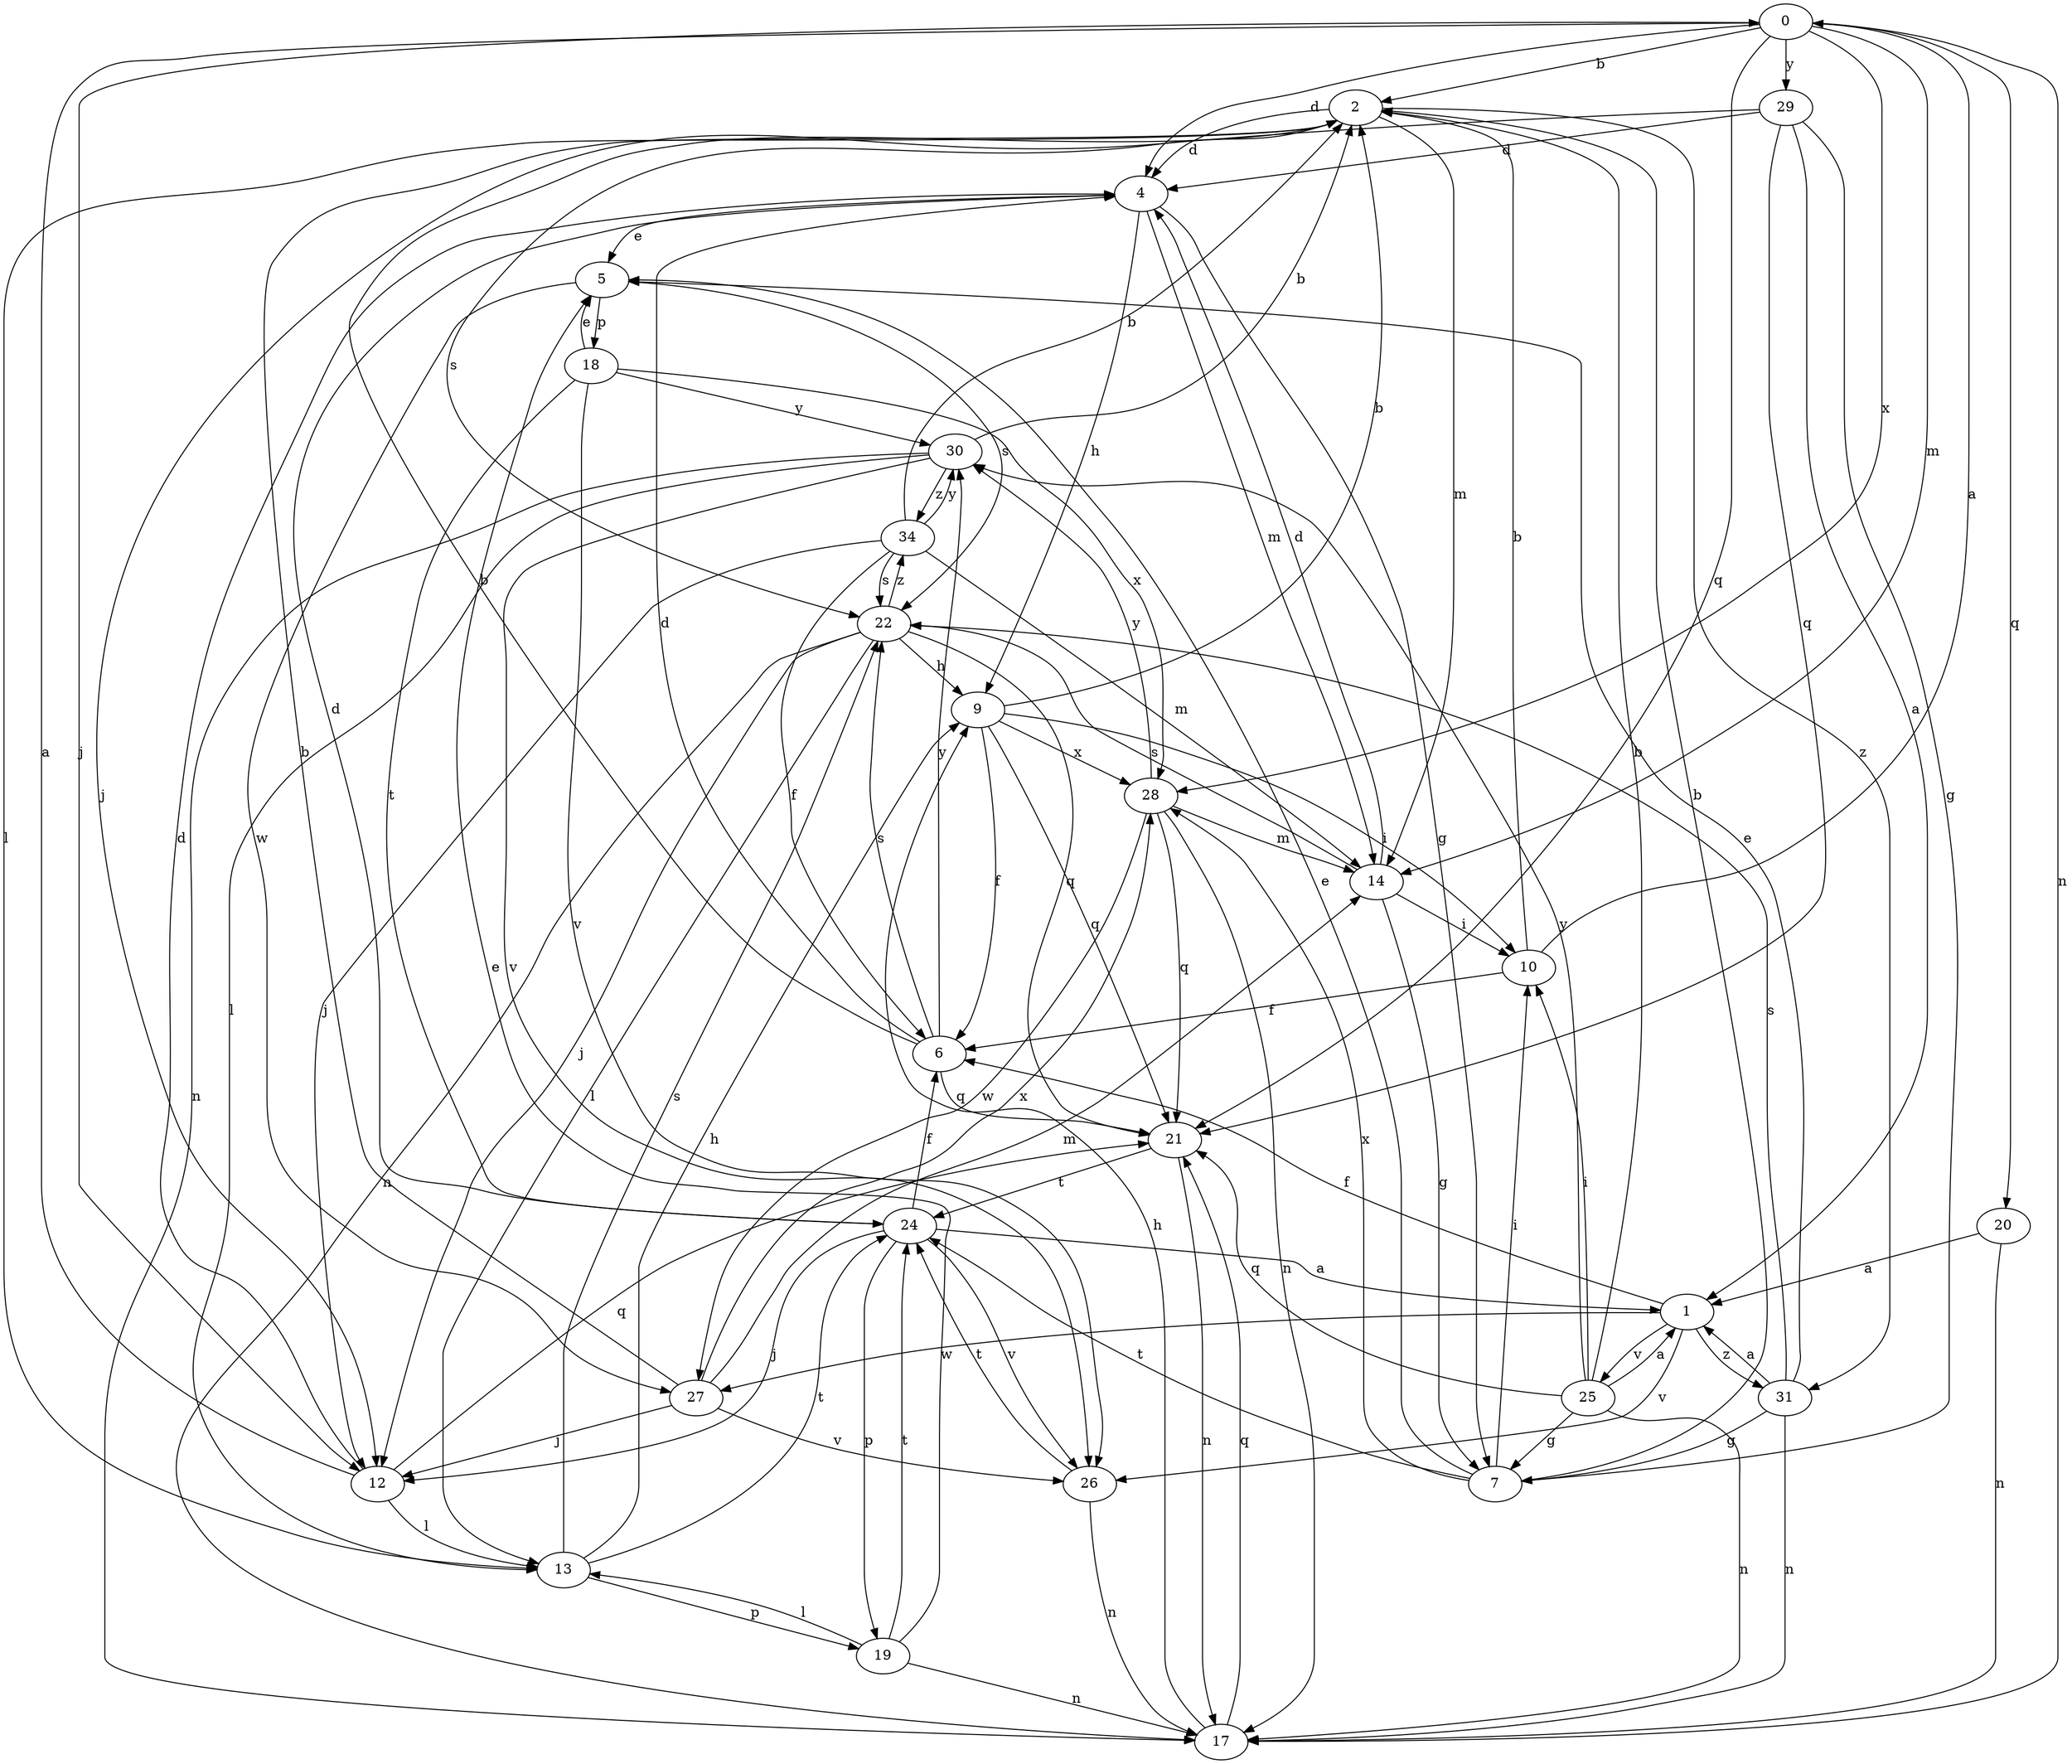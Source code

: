 strict digraph  {
0;
1;
2;
4;
5;
6;
7;
9;
10;
12;
13;
14;
17;
18;
19;
20;
21;
22;
24;
25;
26;
27;
28;
29;
30;
31;
34;
0 -> 2  [label=b];
0 -> 4  [label=d];
0 -> 12  [label=j];
0 -> 14  [label=m];
0 -> 17  [label=n];
0 -> 20  [label=q];
0 -> 21  [label=q];
0 -> 28  [label=x];
0 -> 29  [label=y];
1 -> 6  [label=f];
1 -> 25  [label=v];
1 -> 26  [label=v];
1 -> 27  [label=w];
1 -> 31  [label=z];
2 -> 4  [label=d];
2 -> 13  [label=l];
2 -> 14  [label=m];
2 -> 22  [label=s];
2 -> 31  [label=z];
4 -> 5  [label=e];
4 -> 7  [label=g];
4 -> 9  [label=h];
4 -> 14  [label=m];
5 -> 18  [label=p];
5 -> 22  [label=s];
5 -> 27  [label=w];
6 -> 2  [label=b];
6 -> 4  [label=d];
6 -> 21  [label=q];
6 -> 22  [label=s];
6 -> 30  [label=y];
7 -> 2  [label=b];
7 -> 5  [label=e];
7 -> 10  [label=i];
7 -> 24  [label=t];
7 -> 28  [label=x];
9 -> 2  [label=b];
9 -> 6  [label=f];
9 -> 10  [label=i];
9 -> 21  [label=q];
9 -> 28  [label=x];
10 -> 0  [label=a];
10 -> 2  [label=b];
10 -> 6  [label=f];
12 -> 0  [label=a];
12 -> 4  [label=d];
12 -> 13  [label=l];
12 -> 21  [label=q];
13 -> 9  [label=h];
13 -> 19  [label=p];
13 -> 22  [label=s];
13 -> 24  [label=t];
14 -> 4  [label=d];
14 -> 7  [label=g];
14 -> 10  [label=i];
14 -> 22  [label=s];
17 -> 9  [label=h];
17 -> 21  [label=q];
18 -> 5  [label=e];
18 -> 24  [label=t];
18 -> 26  [label=v];
18 -> 28  [label=x];
18 -> 30  [label=y];
19 -> 5  [label=e];
19 -> 13  [label=l];
19 -> 17  [label=n];
19 -> 24  [label=t];
20 -> 1  [label=a];
20 -> 17  [label=n];
21 -> 17  [label=n];
21 -> 24  [label=t];
22 -> 9  [label=h];
22 -> 12  [label=j];
22 -> 13  [label=l];
22 -> 17  [label=n];
22 -> 21  [label=q];
22 -> 34  [label=z];
24 -> 1  [label=a];
24 -> 4  [label=d];
24 -> 6  [label=f];
24 -> 12  [label=j];
24 -> 19  [label=p];
24 -> 26  [label=v];
25 -> 1  [label=a];
25 -> 2  [label=b];
25 -> 7  [label=g];
25 -> 10  [label=i];
25 -> 17  [label=n];
25 -> 21  [label=q];
25 -> 30  [label=y];
26 -> 17  [label=n];
26 -> 24  [label=t];
27 -> 2  [label=b];
27 -> 12  [label=j];
27 -> 14  [label=m];
27 -> 26  [label=v];
27 -> 28  [label=x];
28 -> 14  [label=m];
28 -> 17  [label=n];
28 -> 21  [label=q];
28 -> 27  [label=w];
28 -> 30  [label=y];
29 -> 1  [label=a];
29 -> 4  [label=d];
29 -> 7  [label=g];
29 -> 12  [label=j];
29 -> 21  [label=q];
30 -> 2  [label=b];
30 -> 13  [label=l];
30 -> 17  [label=n];
30 -> 26  [label=v];
30 -> 34  [label=z];
31 -> 1  [label=a];
31 -> 5  [label=e];
31 -> 7  [label=g];
31 -> 17  [label=n];
31 -> 22  [label=s];
34 -> 2  [label=b];
34 -> 6  [label=f];
34 -> 12  [label=j];
34 -> 14  [label=m];
34 -> 22  [label=s];
34 -> 30  [label=y];
}
